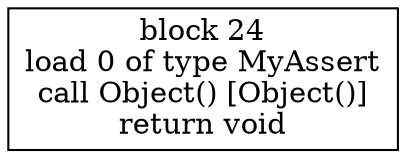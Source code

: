 digraph "MyAssert()" {
size = "11,7.5";
codeblock_24 [ shape = box, label = "block 24\nload 0 of type MyAssert\ncall Object() [Object()]\nreturn void"];
}
